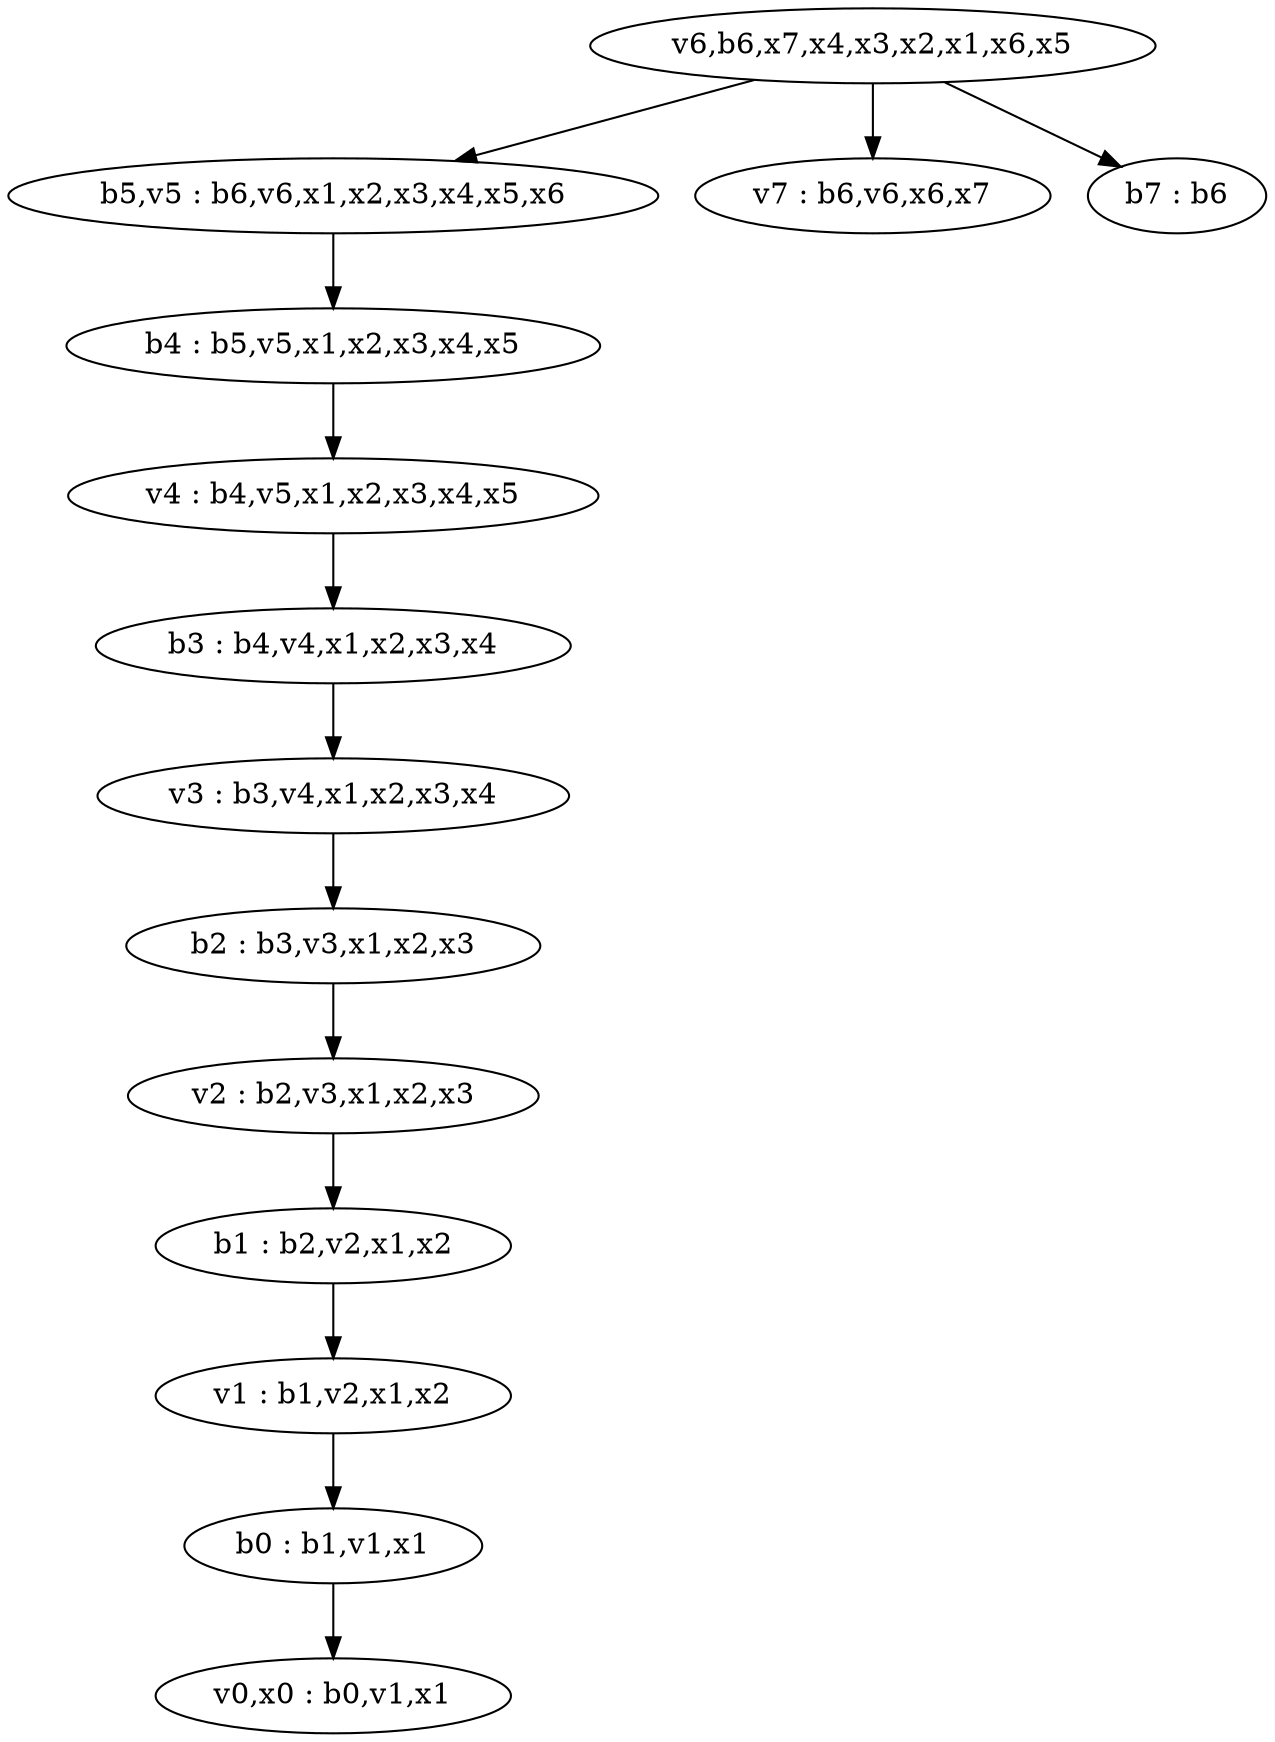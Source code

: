 digraph G{
37[label="v6,b6,x7,x4,x3,x2,x1,x6,x5"];
37->38
38[label="b5,v5 : b6,v6,x1,x2,x3,x4,x5,x6"];
38->39
39[label="b4 : b5,v5,x1,x2,x3,x4,x5"];
39->40
40[label="v4 : b4,v5,x1,x2,x3,x4,x5"];
40->41
41[label="b3 : b4,v4,x1,x2,x3,x4"];
41->42
42[label="v3 : b3,v4,x1,x2,x3,x4"];
42->43
43[label="b2 : b3,v3,x1,x2,x3"];
43->44
44[label="v2 : b2,v3,x1,x2,x3"];
44->45
45[label="b1 : b2,v2,x1,x2"];
45->46
46[label="v1 : b1,v2,x1,x2"];
46->47
47[label="b0 : b1,v1,x1"];
47->48
48[label="v0,x0 : b0,v1,x1"];
37->49
49[label="v7 : b6,v6,x6,x7"];
37->50
50[label="b7 : b6"];
}